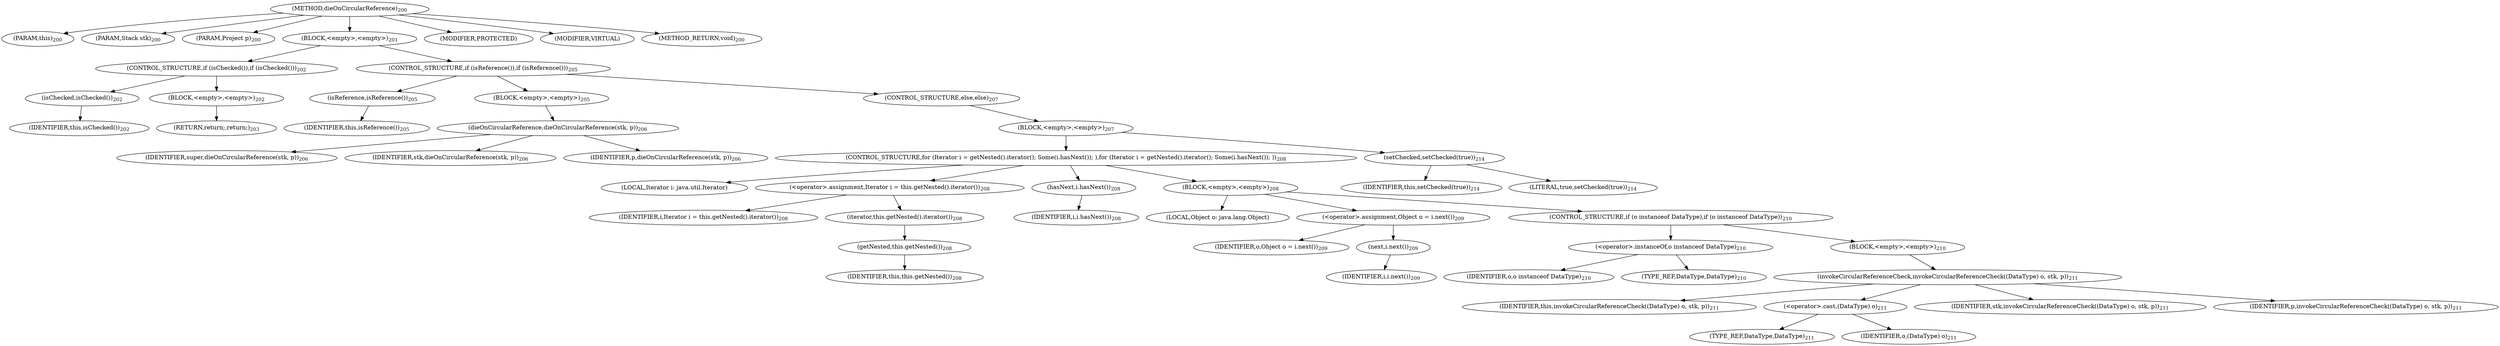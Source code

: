 digraph "dieOnCircularReference" {  
"447" [label = <(METHOD,dieOnCircularReference)<SUB>200</SUB>> ]
"77" [label = <(PARAM,this)<SUB>200</SUB>> ]
"448" [label = <(PARAM,Stack stk)<SUB>200</SUB>> ]
"449" [label = <(PARAM,Project p)<SUB>200</SUB>> ]
"450" [label = <(BLOCK,&lt;empty&gt;,&lt;empty&gt;)<SUB>201</SUB>> ]
"451" [label = <(CONTROL_STRUCTURE,if (isChecked()),if (isChecked()))<SUB>202</SUB>> ]
"452" [label = <(isChecked,isChecked())<SUB>202</SUB>> ]
"76" [label = <(IDENTIFIER,this,isChecked())<SUB>202</SUB>> ]
"453" [label = <(BLOCK,&lt;empty&gt;,&lt;empty&gt;)<SUB>202</SUB>> ]
"454" [label = <(RETURN,return;,return;)<SUB>203</SUB>> ]
"455" [label = <(CONTROL_STRUCTURE,if (isReference()),if (isReference()))<SUB>205</SUB>> ]
"456" [label = <(isReference,isReference())<SUB>205</SUB>> ]
"78" [label = <(IDENTIFIER,this,isReference())<SUB>205</SUB>> ]
"457" [label = <(BLOCK,&lt;empty&gt;,&lt;empty&gt;)<SUB>205</SUB>> ]
"458" [label = <(dieOnCircularReference,dieOnCircularReference(stk, p))<SUB>206</SUB>> ]
"459" [label = <(IDENTIFIER,super,dieOnCircularReference(stk, p))<SUB>206</SUB>> ]
"460" [label = <(IDENTIFIER,stk,dieOnCircularReference(stk, p))<SUB>206</SUB>> ]
"461" [label = <(IDENTIFIER,p,dieOnCircularReference(stk, p))<SUB>206</SUB>> ]
"462" [label = <(CONTROL_STRUCTURE,else,else)<SUB>207</SUB>> ]
"463" [label = <(BLOCK,&lt;empty&gt;,&lt;empty&gt;)<SUB>207</SUB>> ]
"464" [label = <(CONTROL_STRUCTURE,for (Iterator i = getNested().iterator(); Some(i.hasNext()); ),for (Iterator i = getNested().iterator(); Some(i.hasNext()); ))<SUB>208</SUB>> ]
"465" [label = <(LOCAL,Iterator i: java.util.Iterator)> ]
"466" [label = <(&lt;operator&gt;.assignment,Iterator i = this.getNested().iterator())<SUB>208</SUB>> ]
"467" [label = <(IDENTIFIER,i,Iterator i = this.getNested().iterator())<SUB>208</SUB>> ]
"468" [label = <(iterator,this.getNested().iterator())<SUB>208</SUB>> ]
"469" [label = <(getNested,this.getNested())<SUB>208</SUB>> ]
"79" [label = <(IDENTIFIER,this,this.getNested())<SUB>208</SUB>> ]
"470" [label = <(hasNext,i.hasNext())<SUB>208</SUB>> ]
"471" [label = <(IDENTIFIER,i,i.hasNext())<SUB>208</SUB>> ]
"472" [label = <(BLOCK,&lt;empty&gt;,&lt;empty&gt;)<SUB>208</SUB>> ]
"473" [label = <(LOCAL,Object o: java.lang.Object)> ]
"474" [label = <(&lt;operator&gt;.assignment,Object o = i.next())<SUB>209</SUB>> ]
"475" [label = <(IDENTIFIER,o,Object o = i.next())<SUB>209</SUB>> ]
"476" [label = <(next,i.next())<SUB>209</SUB>> ]
"477" [label = <(IDENTIFIER,i,i.next())<SUB>209</SUB>> ]
"478" [label = <(CONTROL_STRUCTURE,if (o instanceof DataType),if (o instanceof DataType))<SUB>210</SUB>> ]
"479" [label = <(&lt;operator&gt;.instanceOf,o instanceof DataType)<SUB>210</SUB>> ]
"480" [label = <(IDENTIFIER,o,o instanceof DataType)<SUB>210</SUB>> ]
"481" [label = <(TYPE_REF,DataType,DataType)<SUB>210</SUB>> ]
"482" [label = <(BLOCK,&lt;empty&gt;,&lt;empty&gt;)<SUB>210</SUB>> ]
"483" [label = <(invokeCircularReferenceCheck,invokeCircularReferenceCheck((DataType) o, stk, p))<SUB>211</SUB>> ]
"80" [label = <(IDENTIFIER,this,invokeCircularReferenceCheck((DataType) o, stk, p))<SUB>211</SUB>> ]
"484" [label = <(&lt;operator&gt;.cast,(DataType) o)<SUB>211</SUB>> ]
"485" [label = <(TYPE_REF,DataType,DataType)<SUB>211</SUB>> ]
"486" [label = <(IDENTIFIER,o,(DataType) o)<SUB>211</SUB>> ]
"487" [label = <(IDENTIFIER,stk,invokeCircularReferenceCheck((DataType) o, stk, p))<SUB>211</SUB>> ]
"488" [label = <(IDENTIFIER,p,invokeCircularReferenceCheck((DataType) o, stk, p))<SUB>211</SUB>> ]
"489" [label = <(setChecked,setChecked(true))<SUB>214</SUB>> ]
"81" [label = <(IDENTIFIER,this,setChecked(true))<SUB>214</SUB>> ]
"490" [label = <(LITERAL,true,setChecked(true))<SUB>214</SUB>> ]
"491" [label = <(MODIFIER,PROTECTED)> ]
"492" [label = <(MODIFIER,VIRTUAL)> ]
"493" [label = <(METHOD_RETURN,void)<SUB>200</SUB>> ]
  "447" -> "77" 
  "447" -> "448" 
  "447" -> "449" 
  "447" -> "450" 
  "447" -> "491" 
  "447" -> "492" 
  "447" -> "493" 
  "450" -> "451" 
  "450" -> "455" 
  "451" -> "452" 
  "451" -> "453" 
  "452" -> "76" 
  "453" -> "454" 
  "455" -> "456" 
  "455" -> "457" 
  "455" -> "462" 
  "456" -> "78" 
  "457" -> "458" 
  "458" -> "459" 
  "458" -> "460" 
  "458" -> "461" 
  "462" -> "463" 
  "463" -> "464" 
  "463" -> "489" 
  "464" -> "465" 
  "464" -> "466" 
  "464" -> "470" 
  "464" -> "472" 
  "466" -> "467" 
  "466" -> "468" 
  "468" -> "469" 
  "469" -> "79" 
  "470" -> "471" 
  "472" -> "473" 
  "472" -> "474" 
  "472" -> "478" 
  "474" -> "475" 
  "474" -> "476" 
  "476" -> "477" 
  "478" -> "479" 
  "478" -> "482" 
  "479" -> "480" 
  "479" -> "481" 
  "482" -> "483" 
  "483" -> "80" 
  "483" -> "484" 
  "483" -> "487" 
  "483" -> "488" 
  "484" -> "485" 
  "484" -> "486" 
  "489" -> "81" 
  "489" -> "490" 
}

